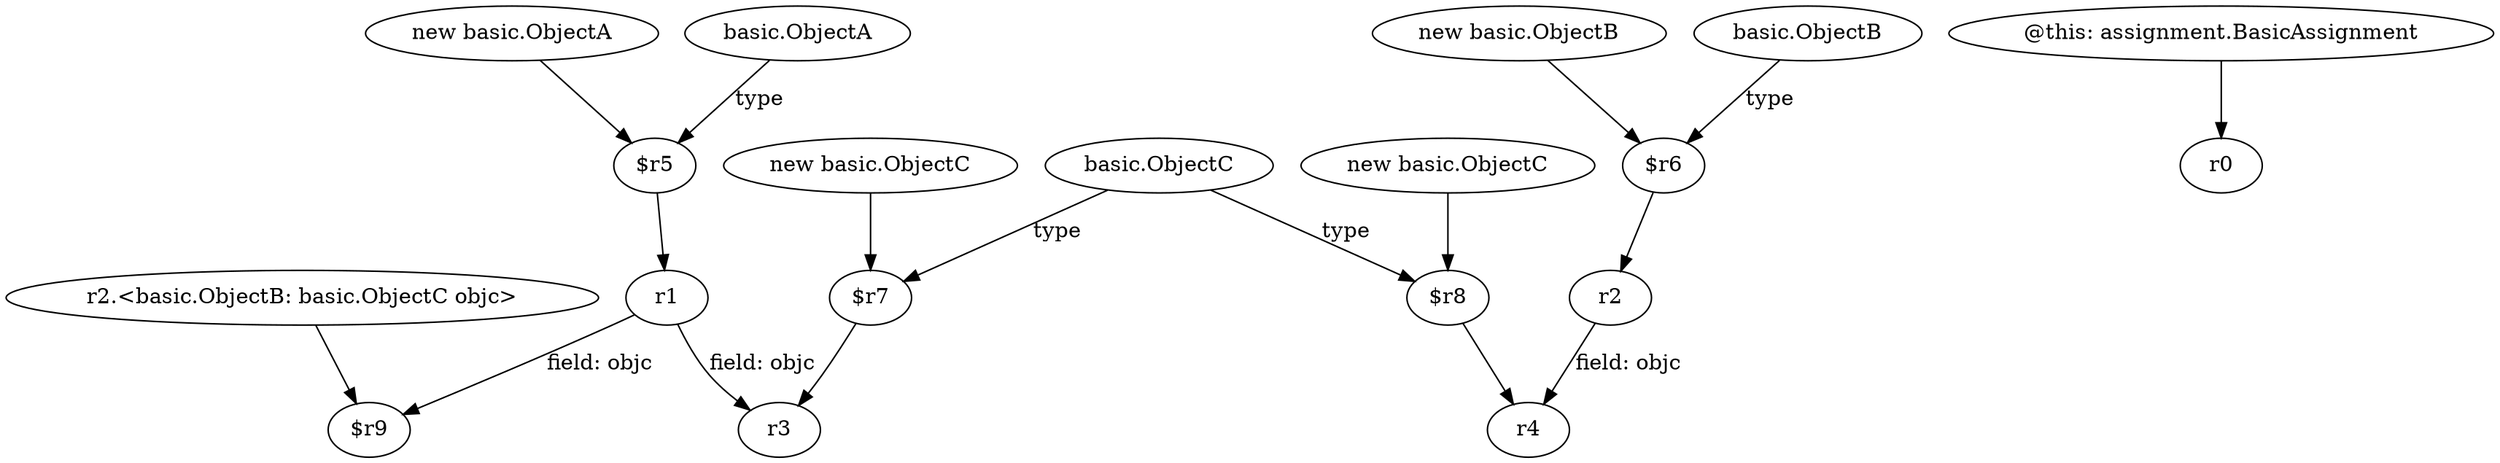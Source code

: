 digraph g {
0[label="r1"]
1[label="r3"]
0->1[label="field: objc"]
2[label="new basic.ObjectC"]
3[label="$r8"]
2->3[label=""]
4[label="r2"]
5[label="r4"]
4->5[label="field: objc"]
6[label="new basic.ObjectC"]
7[label="$r7"]
6->7[label=""]
3->5[label=""]
8[label="$r9"]
0->8[label="field: objc"]
9[label="r2.<basic.ObjectB: basic.ObjectC objc>"]
9->8[label=""]
10[label="$r5"]
10->0[label=""]
11[label="new basic.ObjectA"]
11->10[label=""]
12[label="new basic.ObjectB"]
13[label="$r6"]
12->13[label=""]
14[label="@this: assignment.BasicAssignment"]
15[label="r0"]
14->15[label=""]
16[label="basic.ObjectB"]
16->13[label="type"]
17[label="basic.ObjectC"]
17->3[label="type"]
13->4[label=""]
17->7[label="type"]
18[label="basic.ObjectA"]
18->10[label="type"]
7->1[label=""]
}